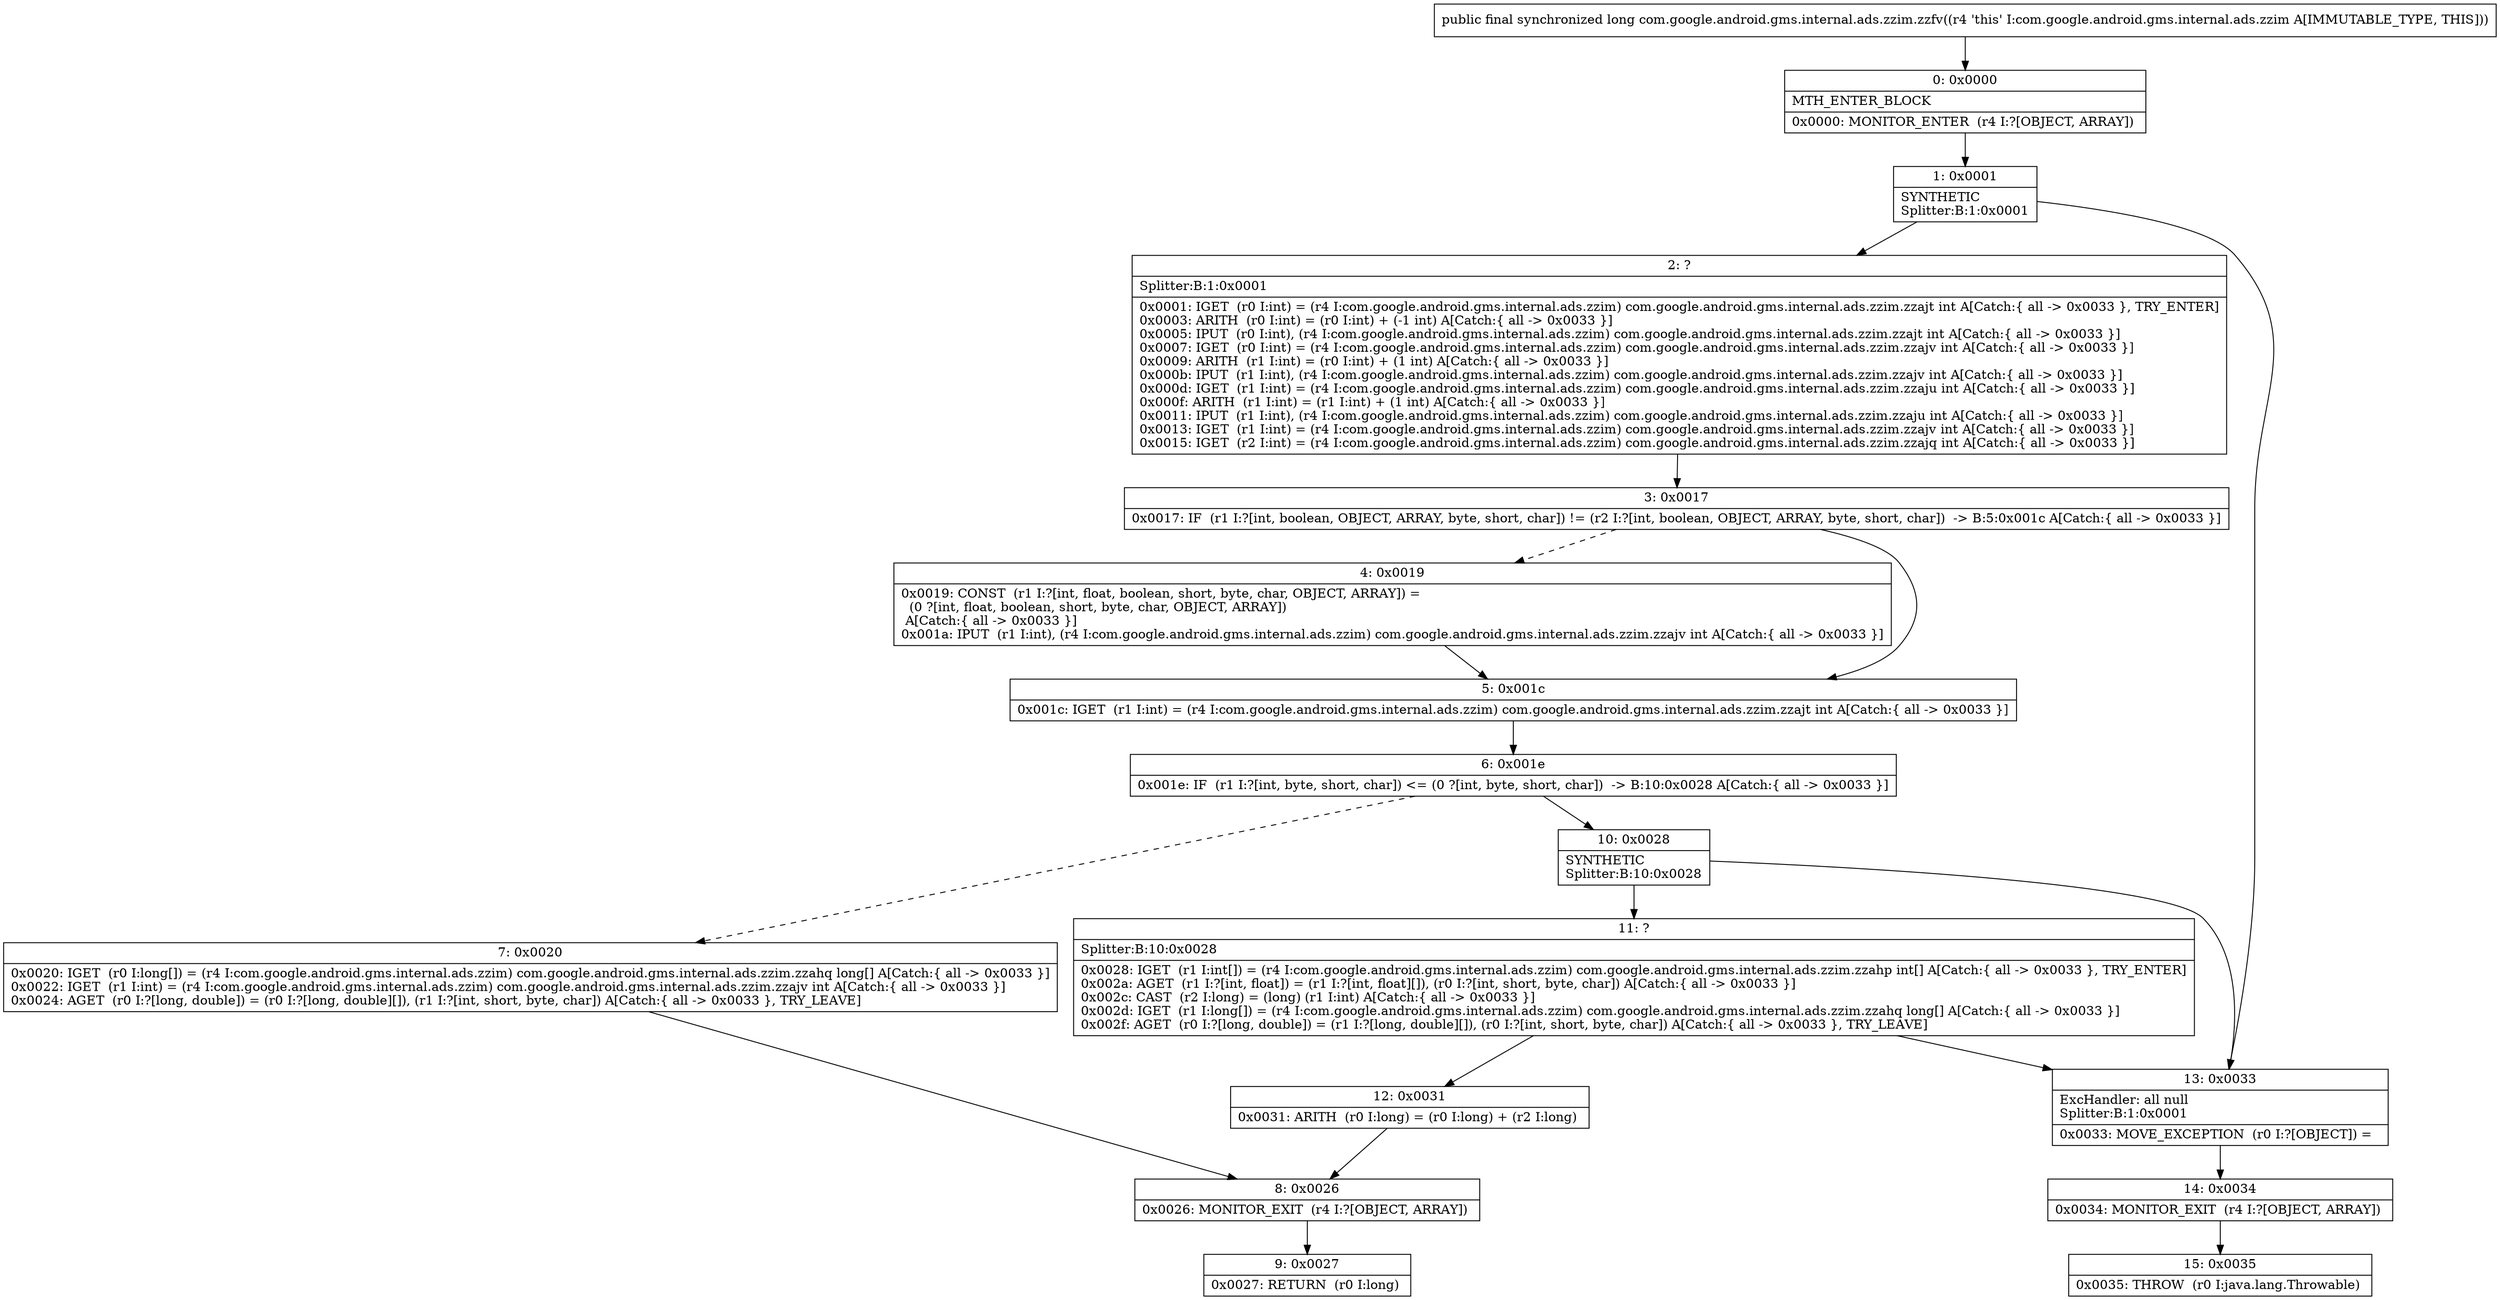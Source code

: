 digraph "CFG forcom.google.android.gms.internal.ads.zzim.zzfv()J" {
Node_0 [shape=record,label="{0\:\ 0x0000|MTH_ENTER_BLOCK\l|0x0000: MONITOR_ENTER  (r4 I:?[OBJECT, ARRAY]) \l}"];
Node_1 [shape=record,label="{1\:\ 0x0001|SYNTHETIC\lSplitter:B:1:0x0001\l}"];
Node_2 [shape=record,label="{2\:\ ?|Splitter:B:1:0x0001\l|0x0001: IGET  (r0 I:int) = (r4 I:com.google.android.gms.internal.ads.zzim) com.google.android.gms.internal.ads.zzim.zzajt int A[Catch:\{ all \-\> 0x0033 \}, TRY_ENTER]\l0x0003: ARITH  (r0 I:int) = (r0 I:int) + (\-1 int) A[Catch:\{ all \-\> 0x0033 \}]\l0x0005: IPUT  (r0 I:int), (r4 I:com.google.android.gms.internal.ads.zzim) com.google.android.gms.internal.ads.zzim.zzajt int A[Catch:\{ all \-\> 0x0033 \}]\l0x0007: IGET  (r0 I:int) = (r4 I:com.google.android.gms.internal.ads.zzim) com.google.android.gms.internal.ads.zzim.zzajv int A[Catch:\{ all \-\> 0x0033 \}]\l0x0009: ARITH  (r1 I:int) = (r0 I:int) + (1 int) A[Catch:\{ all \-\> 0x0033 \}]\l0x000b: IPUT  (r1 I:int), (r4 I:com.google.android.gms.internal.ads.zzim) com.google.android.gms.internal.ads.zzim.zzajv int A[Catch:\{ all \-\> 0x0033 \}]\l0x000d: IGET  (r1 I:int) = (r4 I:com.google.android.gms.internal.ads.zzim) com.google.android.gms.internal.ads.zzim.zzaju int A[Catch:\{ all \-\> 0x0033 \}]\l0x000f: ARITH  (r1 I:int) = (r1 I:int) + (1 int) A[Catch:\{ all \-\> 0x0033 \}]\l0x0011: IPUT  (r1 I:int), (r4 I:com.google.android.gms.internal.ads.zzim) com.google.android.gms.internal.ads.zzim.zzaju int A[Catch:\{ all \-\> 0x0033 \}]\l0x0013: IGET  (r1 I:int) = (r4 I:com.google.android.gms.internal.ads.zzim) com.google.android.gms.internal.ads.zzim.zzajv int A[Catch:\{ all \-\> 0x0033 \}]\l0x0015: IGET  (r2 I:int) = (r4 I:com.google.android.gms.internal.ads.zzim) com.google.android.gms.internal.ads.zzim.zzajq int A[Catch:\{ all \-\> 0x0033 \}]\l}"];
Node_3 [shape=record,label="{3\:\ 0x0017|0x0017: IF  (r1 I:?[int, boolean, OBJECT, ARRAY, byte, short, char]) != (r2 I:?[int, boolean, OBJECT, ARRAY, byte, short, char])  \-\> B:5:0x001c A[Catch:\{ all \-\> 0x0033 \}]\l}"];
Node_4 [shape=record,label="{4\:\ 0x0019|0x0019: CONST  (r1 I:?[int, float, boolean, short, byte, char, OBJECT, ARRAY]) = \l  (0 ?[int, float, boolean, short, byte, char, OBJECT, ARRAY])\l A[Catch:\{ all \-\> 0x0033 \}]\l0x001a: IPUT  (r1 I:int), (r4 I:com.google.android.gms.internal.ads.zzim) com.google.android.gms.internal.ads.zzim.zzajv int A[Catch:\{ all \-\> 0x0033 \}]\l}"];
Node_5 [shape=record,label="{5\:\ 0x001c|0x001c: IGET  (r1 I:int) = (r4 I:com.google.android.gms.internal.ads.zzim) com.google.android.gms.internal.ads.zzim.zzajt int A[Catch:\{ all \-\> 0x0033 \}]\l}"];
Node_6 [shape=record,label="{6\:\ 0x001e|0x001e: IF  (r1 I:?[int, byte, short, char]) \<= (0 ?[int, byte, short, char])  \-\> B:10:0x0028 A[Catch:\{ all \-\> 0x0033 \}]\l}"];
Node_7 [shape=record,label="{7\:\ 0x0020|0x0020: IGET  (r0 I:long[]) = (r4 I:com.google.android.gms.internal.ads.zzim) com.google.android.gms.internal.ads.zzim.zzahq long[] A[Catch:\{ all \-\> 0x0033 \}]\l0x0022: IGET  (r1 I:int) = (r4 I:com.google.android.gms.internal.ads.zzim) com.google.android.gms.internal.ads.zzim.zzajv int A[Catch:\{ all \-\> 0x0033 \}]\l0x0024: AGET  (r0 I:?[long, double]) = (r0 I:?[long, double][]), (r1 I:?[int, short, byte, char]) A[Catch:\{ all \-\> 0x0033 \}, TRY_LEAVE]\l}"];
Node_8 [shape=record,label="{8\:\ 0x0026|0x0026: MONITOR_EXIT  (r4 I:?[OBJECT, ARRAY]) \l}"];
Node_9 [shape=record,label="{9\:\ 0x0027|0x0027: RETURN  (r0 I:long) \l}"];
Node_10 [shape=record,label="{10\:\ 0x0028|SYNTHETIC\lSplitter:B:10:0x0028\l}"];
Node_11 [shape=record,label="{11\:\ ?|Splitter:B:10:0x0028\l|0x0028: IGET  (r1 I:int[]) = (r4 I:com.google.android.gms.internal.ads.zzim) com.google.android.gms.internal.ads.zzim.zzahp int[] A[Catch:\{ all \-\> 0x0033 \}, TRY_ENTER]\l0x002a: AGET  (r1 I:?[int, float]) = (r1 I:?[int, float][]), (r0 I:?[int, short, byte, char]) A[Catch:\{ all \-\> 0x0033 \}]\l0x002c: CAST  (r2 I:long) = (long) (r1 I:int) A[Catch:\{ all \-\> 0x0033 \}]\l0x002d: IGET  (r1 I:long[]) = (r4 I:com.google.android.gms.internal.ads.zzim) com.google.android.gms.internal.ads.zzim.zzahq long[] A[Catch:\{ all \-\> 0x0033 \}]\l0x002f: AGET  (r0 I:?[long, double]) = (r1 I:?[long, double][]), (r0 I:?[int, short, byte, char]) A[Catch:\{ all \-\> 0x0033 \}, TRY_LEAVE]\l}"];
Node_12 [shape=record,label="{12\:\ 0x0031|0x0031: ARITH  (r0 I:long) = (r0 I:long) + (r2 I:long) \l}"];
Node_13 [shape=record,label="{13\:\ 0x0033|ExcHandler: all null\lSplitter:B:1:0x0001\l|0x0033: MOVE_EXCEPTION  (r0 I:?[OBJECT]) =  \l}"];
Node_14 [shape=record,label="{14\:\ 0x0034|0x0034: MONITOR_EXIT  (r4 I:?[OBJECT, ARRAY]) \l}"];
Node_15 [shape=record,label="{15\:\ 0x0035|0x0035: THROW  (r0 I:java.lang.Throwable) \l}"];
MethodNode[shape=record,label="{public final synchronized long com.google.android.gms.internal.ads.zzim.zzfv((r4 'this' I:com.google.android.gms.internal.ads.zzim A[IMMUTABLE_TYPE, THIS])) }"];
MethodNode -> Node_0;
Node_0 -> Node_1;
Node_1 -> Node_2;
Node_1 -> Node_13;
Node_2 -> Node_3;
Node_3 -> Node_4[style=dashed];
Node_3 -> Node_5;
Node_4 -> Node_5;
Node_5 -> Node_6;
Node_6 -> Node_7[style=dashed];
Node_6 -> Node_10;
Node_7 -> Node_8;
Node_8 -> Node_9;
Node_10 -> Node_11;
Node_10 -> Node_13;
Node_11 -> Node_12;
Node_11 -> Node_13;
Node_12 -> Node_8;
Node_13 -> Node_14;
Node_14 -> Node_15;
}


